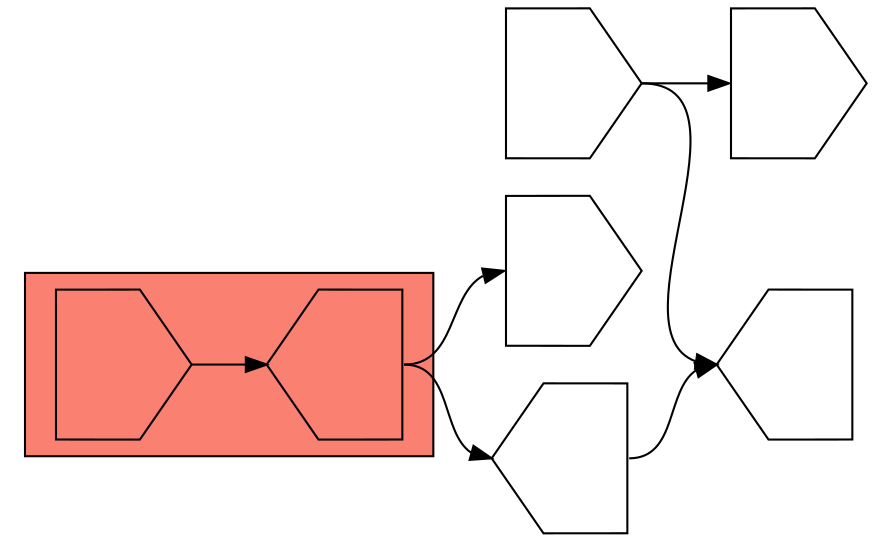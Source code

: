 digraph asm {
	rotate=90;
	edge [headport=n,tailport=s];
subgraph cluster_C7075_2523 {
	7075 [label="",height=1,width=1,shape=invhouse];
	2523 [label="",height=1,width=1,shape=house];
	style=filled;
	fillcolor=salmon;
}
	9033 [label="",height=1,width=1,shape=house];
	17407 [label="",height=1,width=1,shape=house];
	11165 [label="",height=1,width=1,shape=invhouse];
	17812 [label="",height=1,width=1,shape=invhouse];
	18253 [label="",height=1,width=1,shape=invhouse];
	7075 -> 2523
	2523 -> 9033
	2523 -> 18253
	9033 -> 17407
	11165 -> 17407
	11165 -> 17812
}